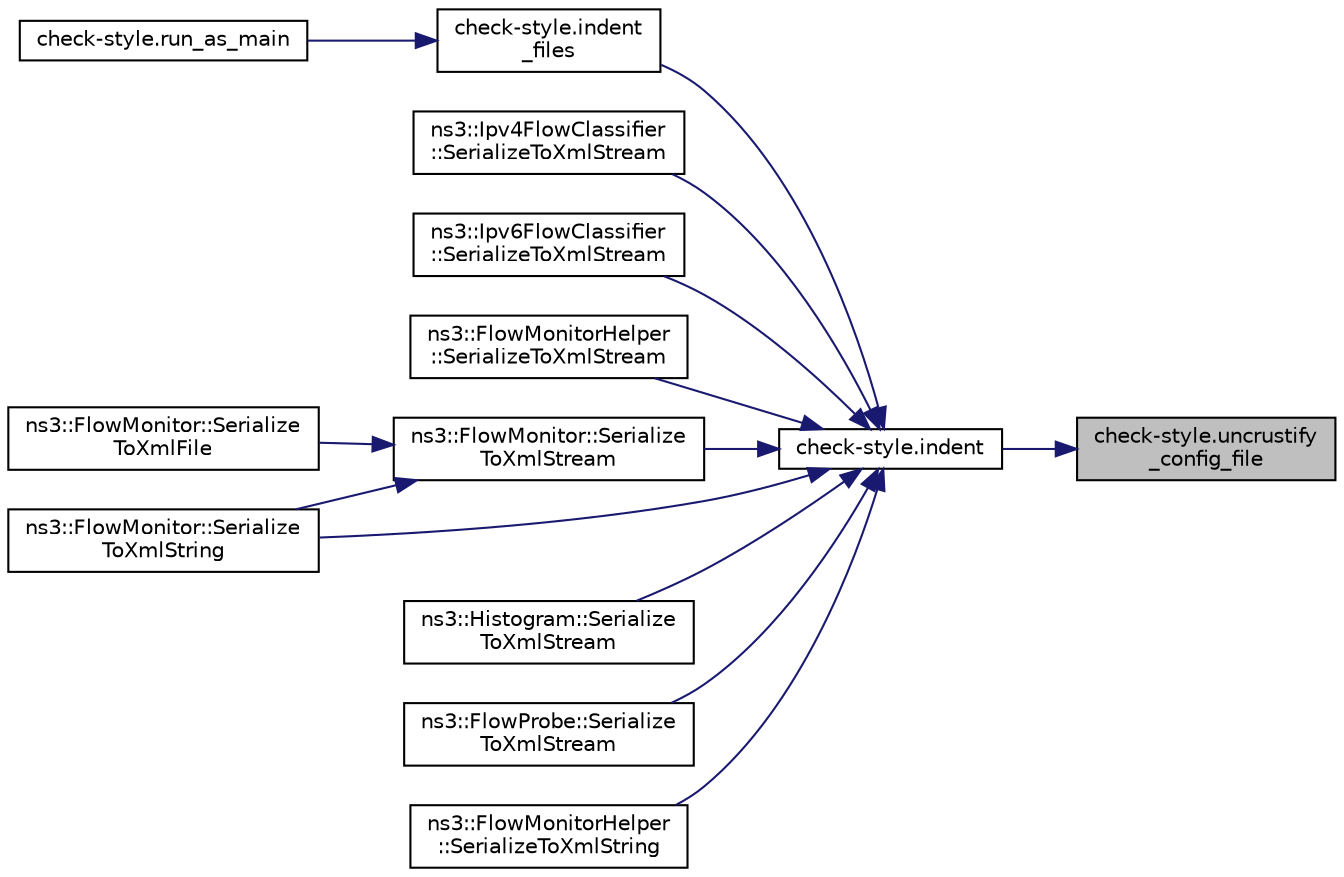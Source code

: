 digraph "check-style.uncrustify_config_file"
{
 // LATEX_PDF_SIZE
  edge [fontname="Helvetica",fontsize="10",labelfontname="Helvetica",labelfontsize="10"];
  node [fontname="Helvetica",fontsize="10",shape=record];
  rankdir="RL";
  Node1 [label="check-style.uncrustify\l_config_file",height=0.2,width=0.4,color="black", fillcolor="grey75", style="filled", fontcolor="black",tooltip=" "];
  Node1 -> Node2 [dir="back",color="midnightblue",fontsize="10",style="solid",fontname="Helvetica"];
  Node2 [label="check-style.indent",height=0.2,width=0.4,color="black", fillcolor="white", style="filled",URL="$namespacecheck-style.html#a2d6f9f432f34c4705db87ddfcb13405e",tooltip=" "];
  Node2 -> Node3 [dir="back",color="midnightblue",fontsize="10",style="solid",fontname="Helvetica"];
  Node3 [label="check-style.indent\l_files",height=0.2,width=0.4,color="black", fillcolor="white", style="filled",URL="$namespacecheck-style.html#aa3bfb1c5674ac5b420acea5a927a2da8",tooltip=" "];
  Node3 -> Node4 [dir="back",color="midnightblue",fontsize="10",style="solid",fontname="Helvetica"];
  Node4 [label="check-style.run_as_main",height=0.2,width=0.4,color="black", fillcolor="white", style="filled",URL="$namespacecheck-style.html#a9b597c289b896e5c796181f774d4639d",tooltip=" "];
  Node2 -> Node5 [dir="back",color="midnightblue",fontsize="10",style="solid",fontname="Helvetica"];
  Node5 [label="ns3::Ipv4FlowClassifier\l::SerializeToXmlStream",height=0.2,width=0.4,color="black", fillcolor="white", style="filled",URL="$classns3_1_1_ipv4_flow_classifier.html#a40ddcd8978075837beaf1c4e505a4056",tooltip="Serializes the results to an std::ostream in XML format."];
  Node2 -> Node6 [dir="back",color="midnightblue",fontsize="10",style="solid",fontname="Helvetica"];
  Node6 [label="ns3::Ipv6FlowClassifier\l::SerializeToXmlStream",height=0.2,width=0.4,color="black", fillcolor="white", style="filled",URL="$classns3_1_1_ipv6_flow_classifier.html#aff1e36e81bac4e8b62708597c0d40726",tooltip="Serializes the results to an std::ostream in XML format."];
  Node2 -> Node7 [dir="back",color="midnightblue",fontsize="10",style="solid",fontname="Helvetica"];
  Node7 [label="ns3::FlowMonitorHelper\l::SerializeToXmlStream",height=0.2,width=0.4,color="black", fillcolor="white", style="filled",URL="$classns3_1_1_flow_monitor_helper.html#a9fe13d3552876858d3b2abc08a117f3b",tooltip="Serializes the results to an std::ostream in XML format."];
  Node2 -> Node8 [dir="back",color="midnightblue",fontsize="10",style="solid",fontname="Helvetica"];
  Node8 [label="ns3::FlowMonitor::Serialize\lToXmlStream",height=0.2,width=0.4,color="black", fillcolor="white", style="filled",URL="$classns3_1_1_flow_monitor.html#ad710bde80a3f6a74c649df72200a0566",tooltip="Serializes the results to an std::ostream in XML format."];
  Node8 -> Node9 [dir="back",color="midnightblue",fontsize="10",style="solid",fontname="Helvetica"];
  Node9 [label="ns3::FlowMonitor::Serialize\lToXmlFile",height=0.2,width=0.4,color="black", fillcolor="white", style="filled",URL="$classns3_1_1_flow_monitor.html#a4c92ccb32c95122857aefbcfc82d6746",tooltip="Same as SerializeToXmlStream, but writes to a file instead."];
  Node8 -> Node10 [dir="back",color="midnightblue",fontsize="10",style="solid",fontname="Helvetica"];
  Node10 [label="ns3::FlowMonitor::Serialize\lToXmlString",height=0.2,width=0.4,color="black", fillcolor="white", style="filled",URL="$classns3_1_1_flow_monitor.html#a89647ad4d5e51d4c64c3dd655e420d4e",tooltip="Same as SerializeToXmlStream, but returns the output as a std::string."];
  Node2 -> Node11 [dir="back",color="midnightblue",fontsize="10",style="solid",fontname="Helvetica"];
  Node11 [label="ns3::Histogram::Serialize\lToXmlStream",height=0.2,width=0.4,color="black", fillcolor="white", style="filled",URL="$classns3_1_1_histogram.html#a7ce65ef88410b88b4f3d9cccb21c8fdb",tooltip="Serializes the results to an std::ostream in XML format."];
  Node2 -> Node12 [dir="back",color="midnightblue",fontsize="10",style="solid",fontname="Helvetica"];
  Node12 [label="ns3::FlowProbe::Serialize\lToXmlStream",height=0.2,width=0.4,color="black", fillcolor="white", style="filled",URL="$classns3_1_1_flow_probe.html#ace70c9648491a3cd540993998721e378",tooltip="Serializes the results to an std::ostream in XML format."];
  Node2 -> Node13 [dir="back",color="midnightblue",fontsize="10",style="solid",fontname="Helvetica"];
  Node13 [label="ns3::FlowMonitorHelper\l::SerializeToXmlString",height=0.2,width=0.4,color="black", fillcolor="white", style="filled",URL="$classns3_1_1_flow_monitor_helper.html#a349f123606ce669102fb554fcc9dd799",tooltip="Same as SerializeToXmlStream, but returns the output as a std::string."];
  Node2 -> Node10 [dir="back",color="midnightblue",fontsize="10",style="solid",fontname="Helvetica"];
}
